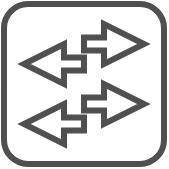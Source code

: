 <mxfile version="20.2.3" type="device"><diagram id="YmZckODOaXIguIJEytXg" name="Page-1"><mxGraphModel dx="1422" dy="780" grid="1" gridSize="10" guides="1" tooltips="1" connect="1" arrows="1" fold="1" page="1" pageScale="1" pageWidth="850" pageHeight="1100" math="0" shadow="0"><root><mxCell id="0"/><mxCell id="1" parent="0"/><mxCell id="edPeW6K0FBsKwZjDONLC-14" value="" style="group" vertex="1" connectable="0" parent="1"><mxGeometry x="580" y="320" width="80" height="80" as="geometry"/></mxCell><mxCell id="edPeW6K0FBsKwZjDONLC-1" value="" style="rounded=1;whiteSpace=wrap;html=1;strokeWidth=3;strokeColor=#505050;" vertex="1" parent="edPeW6K0FBsKwZjDONLC-14"><mxGeometry width="80" height="80" as="geometry"/></mxCell><mxCell id="edPeW6K0FBsKwZjDONLC-5" value="" style="html=1;shadow=0;dashed=0;align=center;verticalAlign=middle;shape=mxgraph.arrows2.arrow;dy=0.67;dx=20;notch=0;rounded=1;strokeColor=#505050;strokeWidth=3;" vertex="1" parent="edPeW6K0FBsKwZjDONLC-14"><mxGeometry x="40" y="10" width="30" height="20" as="geometry"/></mxCell><mxCell id="edPeW6K0FBsKwZjDONLC-6" value="" style="html=1;shadow=0;dashed=0;align=center;verticalAlign=middle;shape=mxgraph.arrows2.arrow;dy=0.67;dx=20;notch=0;rounded=1;strokeColor=#505050;strokeWidth=3;flipV=0;flipH=1;" vertex="1" parent="edPeW6K0FBsKwZjDONLC-14"><mxGeometry x="10" y="20" width="30" height="20" as="geometry"/></mxCell><mxCell id="edPeW6K0FBsKwZjDONLC-7" value="" style="html=1;shadow=0;dashed=0;align=center;verticalAlign=middle;shape=mxgraph.arrows2.arrow;dy=0.67;dx=20;notch=0;rounded=1;strokeColor=#505050;strokeWidth=3;" vertex="1" parent="edPeW6K0FBsKwZjDONLC-14"><mxGeometry x="40" y="40" width="30" height="20" as="geometry"/></mxCell><mxCell id="edPeW6K0FBsKwZjDONLC-8" value="" style="html=1;shadow=0;dashed=0;align=center;verticalAlign=middle;shape=mxgraph.arrows2.arrow;dy=0.67;dx=20;notch=0;rounded=1;strokeColor=#505050;strokeWidth=3;flipH=1;" vertex="1" parent="edPeW6K0FBsKwZjDONLC-14"><mxGeometry x="10" y="50" width="30" height="20" as="geometry"/></mxCell></root></mxGraphModel></diagram></mxfile>